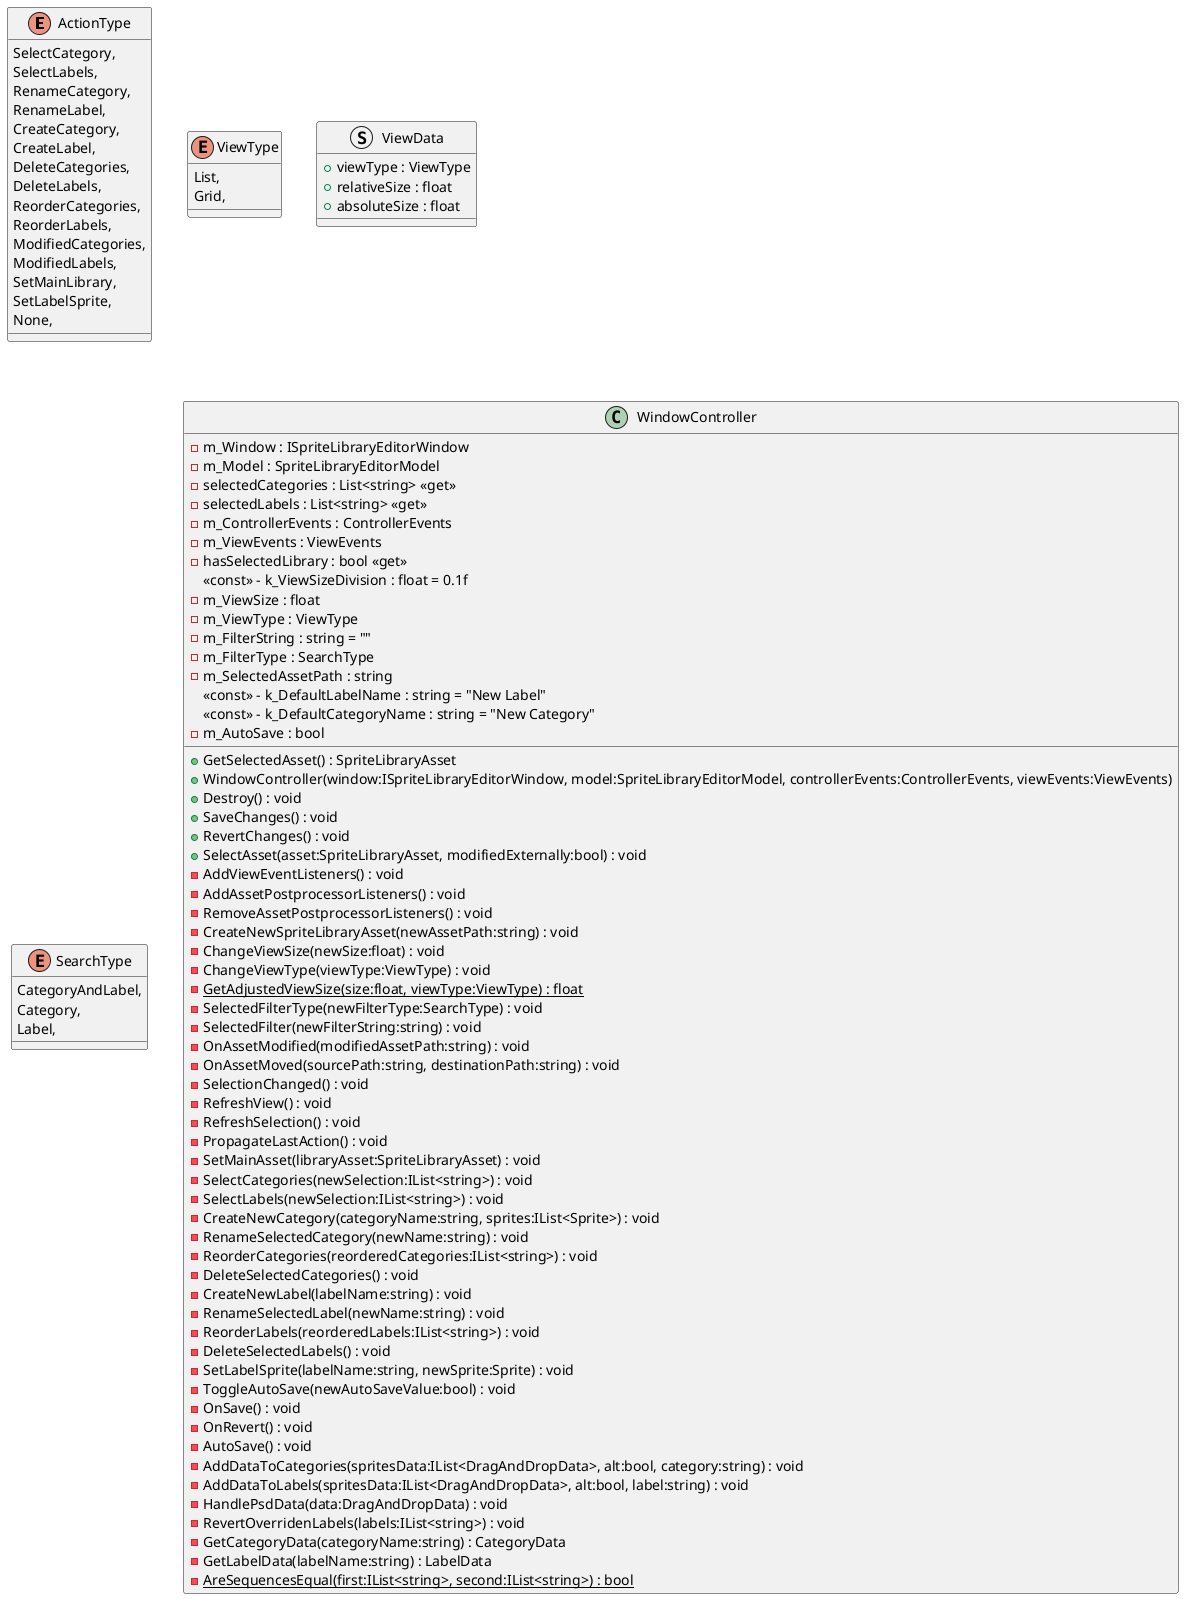 @startuml
enum ActionType {
    SelectCategory,
    SelectLabels,
    RenameCategory,
    RenameLabel,
    CreateCategory,
    CreateLabel,
    DeleteCategories,
    DeleteLabels,
    ReorderCategories,
    ReorderLabels,
    ModifiedCategories,
    ModifiedLabels,
    SetMainLibrary,
    SetLabelSprite,
    None,
}
enum ViewType {
    List,
    Grid,
}
struct ViewData {
    + viewType : ViewType
    + relativeSize : float
    + absoluteSize : float
}
enum SearchType {
    CategoryAndLabel,
    Category,
    Label,
}
class WindowController {
    - m_Window : ISpriteLibraryEditorWindow
    - m_Model : SpriteLibraryEditorModel
    - selectedCategories : List<string> <<get>>
    - selectedLabels : List<string> <<get>>
    + GetSelectedAsset() : SpriteLibraryAsset
    - m_ControllerEvents : ControllerEvents
    - m_ViewEvents : ViewEvents
    - hasSelectedLibrary : bool <<get>>
    <<const>> - k_ViewSizeDivision : float = 0.1f
    - m_ViewSize : float
    - m_ViewType : ViewType
    - m_FilterString : string = ""
    - m_FilterType : SearchType
    - m_SelectedAssetPath : string
    <<const>> - k_DefaultLabelName : string = "New Label"
    <<const>> - k_DefaultCategoryName : string = "New Category"
    - m_AutoSave : bool
    + WindowController(window:ISpriteLibraryEditorWindow, model:SpriteLibraryEditorModel, controllerEvents:ControllerEvents, viewEvents:ViewEvents)
    + Destroy() : void
    + SaveChanges() : void
    + RevertChanges() : void
    + SelectAsset(asset:SpriteLibraryAsset, modifiedExternally:bool) : void
    - AddViewEventListeners() : void
    - AddAssetPostprocessorListeners() : void
    - RemoveAssetPostprocessorListeners() : void
    - CreateNewSpriteLibraryAsset(newAssetPath:string) : void
    - ChangeViewSize(newSize:float) : void
    - ChangeViewType(viewType:ViewType) : void
    {static} - GetAdjustedViewSize(size:float, viewType:ViewType) : float
    - SelectedFilterType(newFilterType:SearchType) : void
    - SelectedFilter(newFilterString:string) : void
    - OnAssetModified(modifiedAssetPath:string) : void
    - OnAssetMoved(sourcePath:string, destinationPath:string) : void
    - SelectionChanged() : void
    - RefreshView() : void
    - RefreshSelection() : void
    - PropagateLastAction() : void
    - SetMainAsset(libraryAsset:SpriteLibraryAsset) : void
    - SelectCategories(newSelection:IList<string>) : void
    - SelectLabels(newSelection:IList<string>) : void
    - CreateNewCategory(categoryName:string, sprites:IList<Sprite>) : void
    - RenameSelectedCategory(newName:string) : void
    - ReorderCategories(reorderedCategories:IList<string>) : void
    - DeleteSelectedCategories() : void
    - CreateNewLabel(labelName:string) : void
    - RenameSelectedLabel(newName:string) : void
    - ReorderLabels(reorderedLabels:IList<string>) : void
    - DeleteSelectedLabels() : void
    - SetLabelSprite(labelName:string, newSprite:Sprite) : void
    - ToggleAutoSave(newAutoSaveValue:bool) : void
    - OnSave() : void
    - OnRevert() : void
    - AutoSave() : void
    - AddDataToCategories(spritesData:IList<DragAndDropData>, alt:bool, category:string) : void
    - AddDataToLabels(spritesData:IList<DragAndDropData>, alt:bool, label:string) : void
    - HandlePsdData(data:DragAndDropData) : void
    - RevertOverridenLabels(labels:IList<string>) : void
    - GetCategoryData(categoryName:string) : CategoryData
    - GetLabelData(labelName:string) : LabelData
    {static} - AreSequencesEqual(first:IList<string>, second:IList<string>) : bool
}
@enduml
